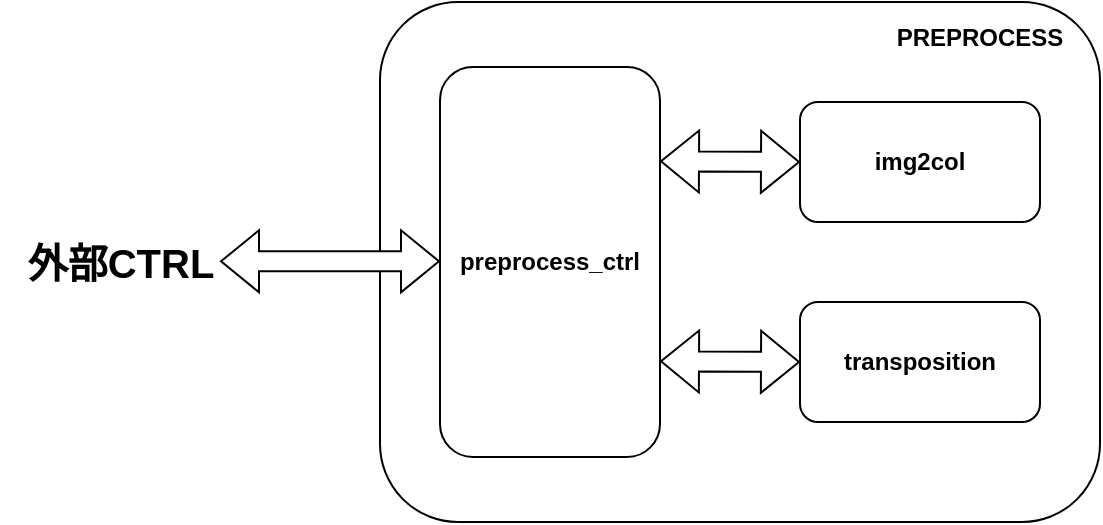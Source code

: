 <mxfile version="21.0.10" type="github">
  <diagram name="第 1 页" id="DEgQuvAEYnM6CAFVu9Ne">
    <mxGraphModel dx="1077" dy="533" grid="1" gridSize="10" guides="1" tooltips="1" connect="1" arrows="1" fold="1" page="1" pageScale="1" pageWidth="827" pageHeight="1169" math="0" shadow="0">
      <root>
        <mxCell id="0" />
        <mxCell id="1" parent="0" />
        <mxCell id="4vFp2I5ZALkrV1MqwiMS-1" value="" style="rounded=1;whiteSpace=wrap;html=1;" vertex="1" parent="1">
          <mxGeometry x="190" y="120" width="360" height="260" as="geometry" />
        </mxCell>
        <mxCell id="4vFp2I5ZALkrV1MqwiMS-2" value="&lt;b&gt;preprocess_ctrl&lt;/b&gt;" style="rounded=1;whiteSpace=wrap;html=1;" vertex="1" parent="1">
          <mxGeometry x="220" y="152.5" width="110" height="195" as="geometry" />
        </mxCell>
        <mxCell id="4vFp2I5ZALkrV1MqwiMS-3" value="&lt;b&gt;img2col&lt;/b&gt;" style="rounded=1;whiteSpace=wrap;html=1;" vertex="1" parent="1">
          <mxGeometry x="400" y="170" width="120" height="60" as="geometry" />
        </mxCell>
        <mxCell id="4vFp2I5ZALkrV1MqwiMS-4" value="&lt;b&gt;transposition&lt;/b&gt;" style="rounded=1;whiteSpace=wrap;html=1;" vertex="1" parent="1">
          <mxGeometry x="400" y="270" width="120" height="60" as="geometry" />
        </mxCell>
        <mxCell id="4vFp2I5ZALkrV1MqwiMS-5" value="" style="shape=flexArrow;endArrow=classic;startArrow=classic;html=1;rounded=0;fillColor=#FFFFFF;" edge="1" parent="1">
          <mxGeometry width="100" height="100" relative="1" as="geometry">
            <mxPoint x="110" y="249.66" as="sourcePoint" />
            <mxPoint x="220" y="249.66" as="targetPoint" />
          </mxGeometry>
        </mxCell>
        <mxCell id="4vFp2I5ZALkrV1MqwiMS-6" value="" style="shape=flexArrow;endArrow=classic;startArrow=classic;html=1;rounded=0;fillColor=#FFFFFF;" edge="1" parent="1">
          <mxGeometry width="100" height="100" relative="1" as="geometry">
            <mxPoint x="330" y="199.66" as="sourcePoint" />
            <mxPoint x="400" y="200" as="targetPoint" />
          </mxGeometry>
        </mxCell>
        <mxCell id="4vFp2I5ZALkrV1MqwiMS-8" value="" style="shape=flexArrow;endArrow=classic;startArrow=classic;html=1;rounded=0;fillColor=#FFFFFF;" edge="1" parent="1">
          <mxGeometry width="100" height="100" relative="1" as="geometry">
            <mxPoint x="330" y="299.66" as="sourcePoint" />
            <mxPoint x="400" y="300" as="targetPoint" />
          </mxGeometry>
        </mxCell>
        <mxCell id="4vFp2I5ZALkrV1MqwiMS-9" value="&lt;b&gt;PREPROCESS&lt;/b&gt;" style="text;html=1;strokeColor=none;fillColor=none;align=center;verticalAlign=middle;whiteSpace=wrap;rounded=0;" vertex="1" parent="1">
          <mxGeometry x="460" y="122.5" width="60" height="30" as="geometry" />
        </mxCell>
        <mxCell id="4vFp2I5ZALkrV1MqwiMS-10" value="&lt;b&gt;&lt;font style=&quot;font-size: 20px;&quot;&gt;外部CTRL&lt;/font&gt;&lt;/b&gt;" style="text;html=1;align=center;verticalAlign=middle;resizable=0;points=[];autosize=1;strokeColor=none;fillColor=none;" vertex="1" parent="1">
          <mxGeometry y="230" width="120" height="40" as="geometry" />
        </mxCell>
      </root>
    </mxGraphModel>
  </diagram>
</mxfile>
